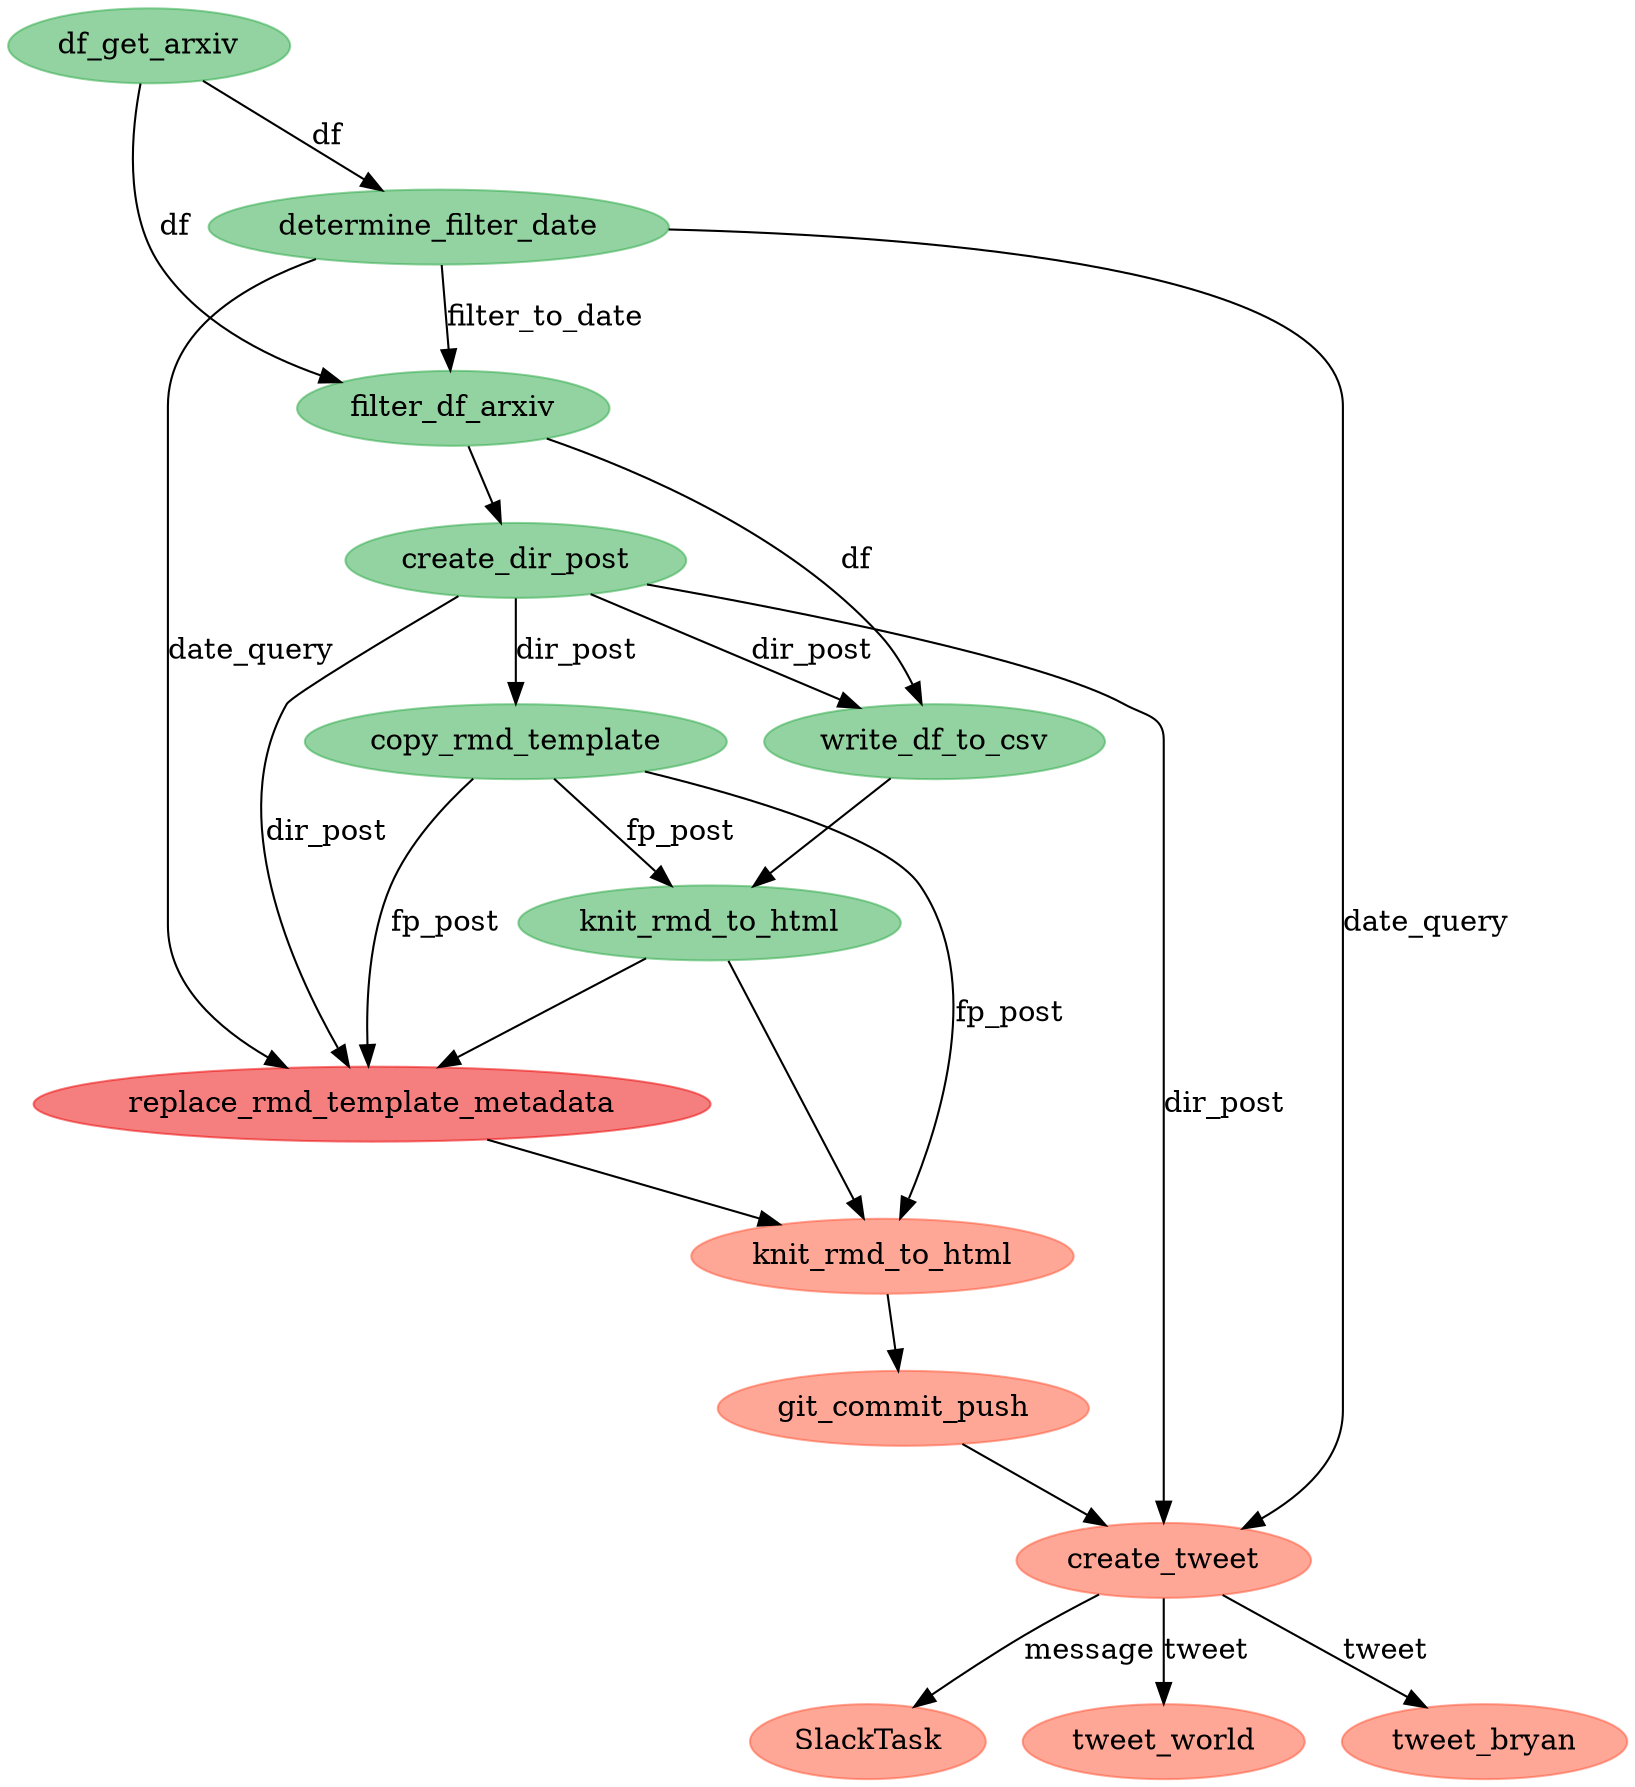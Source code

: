 digraph {
	4612446800 [label=SlackTask color="#ff513180" colorscheme=svg shape=ellipse style=filled]
	4612446416 [label=tweet_world color="#ff513180" colorscheme=svg shape=ellipse style=filled]
	4612446160 [label=tweet_bryan color="#ff513180" colorscheme=svg shape=ellipse style=filled]
	4612373840 [label=df_get_arxiv color="#28a74580" colorscheme=svg shape=ellipse style=filled]
	4612374416 [label=create_dir_post color="#28a74580" colorscheme=svg shape=ellipse style=filled]
	4612373584 [label=filter_df_arxiv color="#28a74580" colorscheme=svg shape=ellipse style=filled]
	4612373392 [label=determine_filter_date color="#28a74580" colorscheme=svg shape=ellipse style=filled]
	4612428240 [label=write_df_to_csv color="#28a74580" colorscheme=svg shape=ellipse style=filled]
	4612429200 [label=copy_rmd_template color="#28a74580" colorscheme=svg shape=ellipse style=filled]
	4612429456 [label=knit_rmd_to_html color="#28a74580" colorscheme=svg shape=ellipse style=filled]
	4612430160 [label=replace_rmd_template_metadata color="#eb000080" colorscheme=svg shape=ellipse style=filled]
	4612431376 [label=knit_rmd_to_html color="#ff513180" colorscheme=svg shape=ellipse style=filled]
	4612444624 [label=git_commit_push color="#ff513180" colorscheme=svg shape=ellipse style=filled]
	4612445264 [label=create_tweet color="#ff513180" colorscheme=svg shape=ellipse style=filled]
	4612373584 -> 4612428240 [label=df]
	4612373840 -> 4612373584 [label=df]
	4612374416 -> 4612429200 [label=dir_post]
	4612429200 -> 4612431376 [label=fp_post]
	4612429200 -> 4612429456 [label=fp_post]
	4612445264 -> 4612446160 [label=tweet]
	4612445264 -> 4612446416 [label=tweet]
	4612373584 -> 4612374416
	4612428240 -> 4612429456
	4612429456 -> 4612430160
	4612430160 -> 4612431376
	4612431376 -> 4612444624
	4612373392 -> 4612373584 [label=filter_to_date]
	4612373840 -> 4612373392 [label=df]
	4612374416 -> 4612428240 [label=dir_post]
	4612374416 -> 4612430160 [label=dir_post]
	4612374416 -> 4612445264 [label=dir_post]
	4612429200 -> 4612430160 [label=fp_post]
	4612373392 -> 4612430160 [label=date_query]
	4612373392 -> 4612445264 [label=date_query]
	4612445264 -> 4612446800 [label=message]
	4612429456 -> 4612431376
	4612444624 -> 4612445264
}
